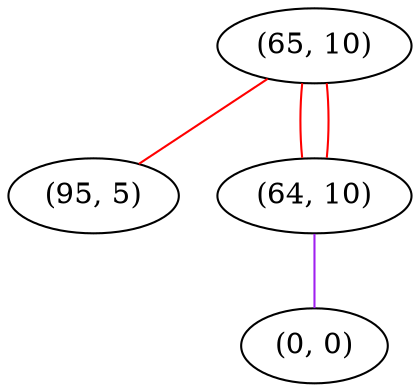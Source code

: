 graph "" {
"(65, 10)";
"(95, 5)";
"(64, 10)";
"(0, 0)";
"(65, 10)" -- "(95, 5)"  [color=red, key=0, weight=1];
"(65, 10)" -- "(64, 10)"  [color=red, key=0, weight=1];
"(65, 10)" -- "(64, 10)"  [color=red, key=1, weight=1];
"(64, 10)" -- "(0, 0)"  [color=purple, key=0, weight=4];
}
